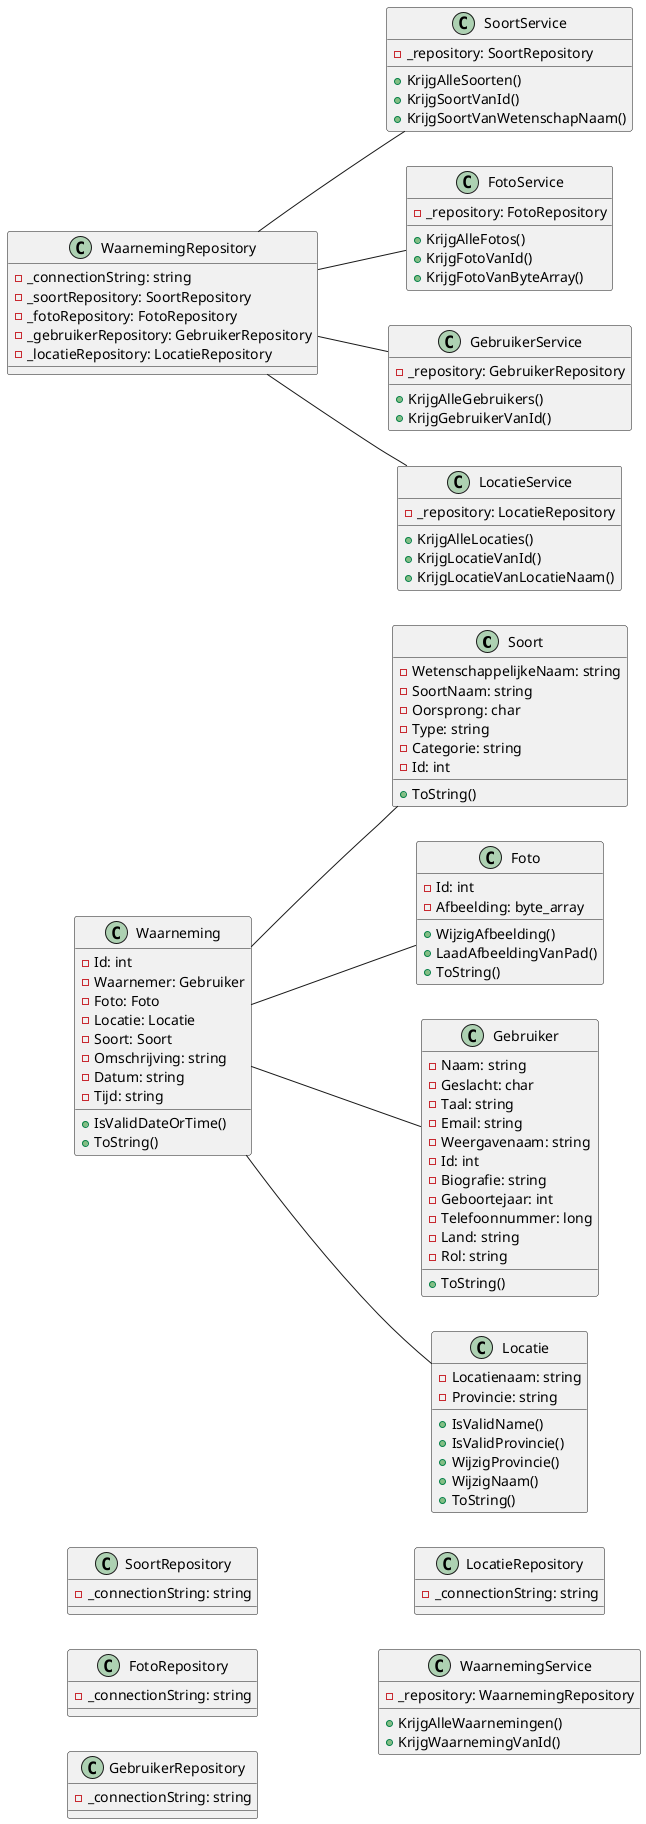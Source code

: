 @startuml
left to right direction
class Soort {
        - WetenschappelijkeNaam: string
        - SoortNaam: string
        - Oorsprong: char
        - Type: string
        - Categorie: string
        - Id: int
                + ToString()       
}

class Foto {
        - Id: int 
        - Afbeelding: byte_array
                + WijzigAfbeelding()     
                + LaadAfbeeldingVanPad()  
                + ToString()
}

class Gebruiker {
        - Naam: string
        - Geslacht: char
        - Taal: string 
        - Email: string
        - Weergavenaam: string
        - Id: int
        - Biografie: string 
        - Geboortejaar: int 
        - Telefoonnummer: long
        - Land: string 
        - Rol: string 
                + ToString()       
}

class Locatie {
        - Locatienaam: string
        - Provincie: string 
                + IsValidName()
                + IsValidProvincie()
                + WijzigProvincie()
                + WijzigNaam()
                + ToString()       
}

class Waarneming {
        - Id: int 
        - Waarnemer: Gebruiker
        - Foto: Foto
        - Locatie: Locatie
        - Soort: Soort
        - Omschrijving: string
        - Datum: string
        - Tijd: string
                + IsValidDateOrTime()
                + ToString()       
}

class SoortRepository {
        - _connectionString: string
}

class FotoRepository {
        - _connectionString: string
}

class GebruikerRepository {
        - _connectionString: string
}

class LocatieRepository {
        - _connectionString: string
}

class WaarnemingRepository {
        - _connectionString: string
        - _soortRepository: SoortRepository
        - _fotoRepository: FotoRepository
        - _gebruikerRepository: GebruikerRepository
        - _locatieRepository: LocatieRepository
}

class SoortService {
    - _repository: SoortRepository
        + KrijgAlleSoorten()
        + KrijgSoortVanId()
        + KrijgSoortVanWetenschapNaam()
}

class FotoService {
    - _repository: FotoRepository
        + KrijgAlleFotos()
        + KrijgFotoVanId()
        + KrijgFotoVanByteArray()
}

class GebruikerService {
    - _repository: GebruikerRepository
        + KrijgAlleGebruikers()
        + KrijgGebruikerVanId()
}

class LocatieService {
    - _repository: LocatieRepository
        + KrijgAlleLocaties()
        + KrijgLocatieVanId()
        + KrijgLocatieVanLocatieNaam()
}

class WaarnemingService {
    - _repository: WaarnemingRepository
        + KrijgAlleWaarnemingen()
        + KrijgWaarnemingVanId()
}

Waarneming -- Foto
Waarneming -- Soort
Waarneming -- Gebruiker
Waarneming -- Locatie
WaarnemingRepository -- SoortService
WaarnemingRepository -- FotoService
WaarnemingRepository -- GebruikerService
WaarnemingRepository -- LocatieService

@enduml
